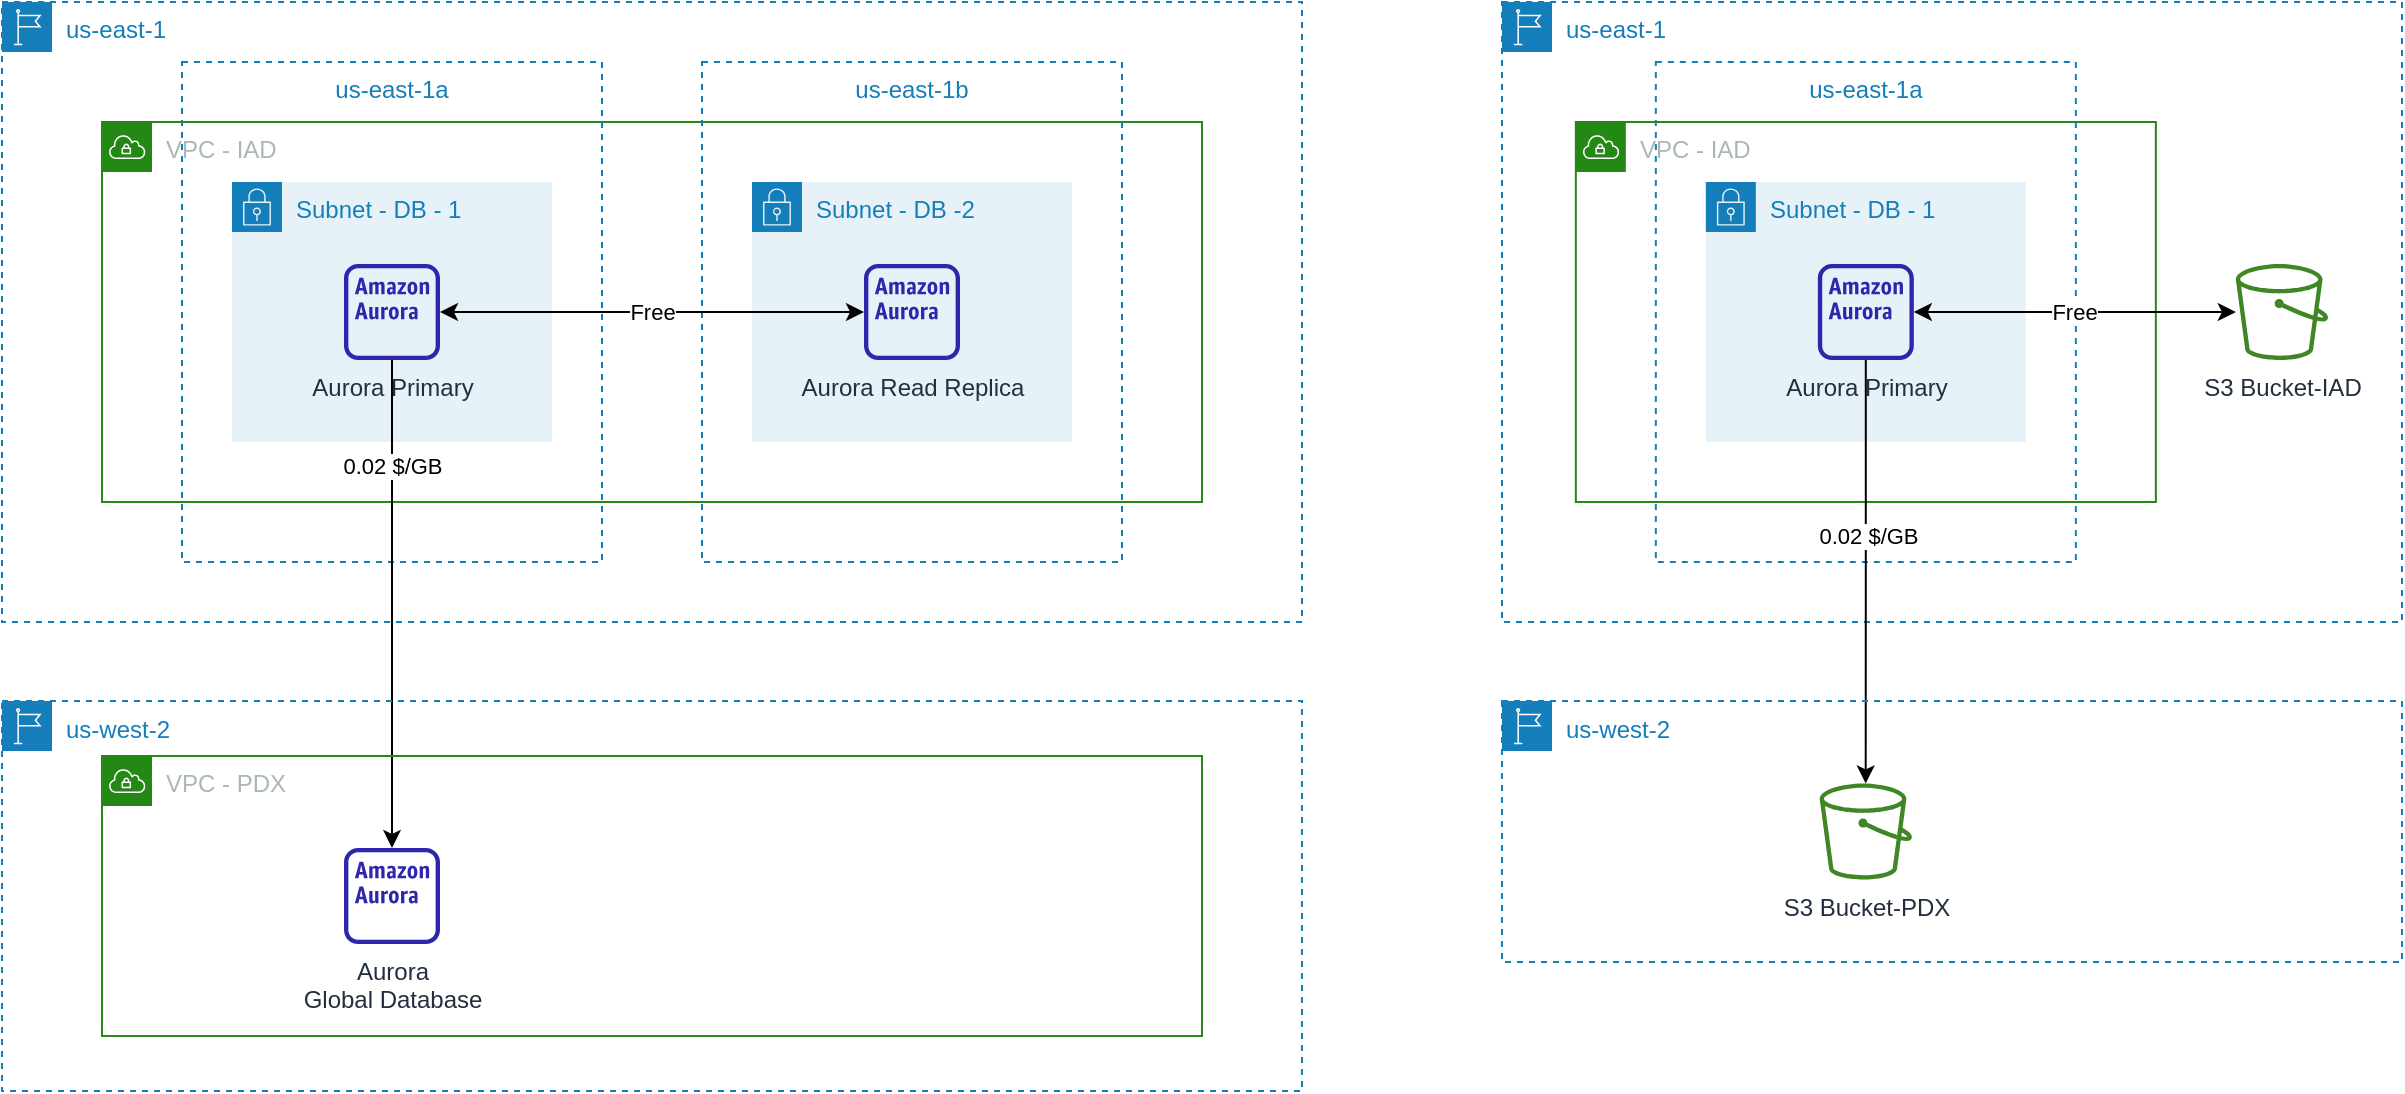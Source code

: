 <mxfile version="16.5.1" type="device"><diagram id="QoN2hhFwD8-C7FLdc7kp" name="第 1 页"><mxGraphModel dx="946" dy="680" grid="1" gridSize="10" guides="1" tooltips="1" connect="1" arrows="1" fold="1" page="1" pageScale="1" pageWidth="1169" pageHeight="827" math="0" shadow="0"><root><mxCell id="0"/><mxCell id="1" parent="0"/><mxCell id="GfthKTDdZZvxudR4uSeC-2" value="VPC - IAD" style="points=[[0,0],[0.25,0],[0.5,0],[0.75,0],[1,0],[1,0.25],[1,0.5],[1,0.75],[1,1],[0.75,1],[0.5,1],[0.25,1],[0,1],[0,0.75],[0,0.5],[0,0.25]];outlineConnect=0;gradientColor=none;html=1;whiteSpace=wrap;fontSize=12;fontStyle=0;container=1;pointerEvents=0;collapsible=0;recursiveResize=0;shape=mxgraph.aws4.group;grIcon=mxgraph.aws4.group_vpc;strokeColor=#248814;fillColor=none;verticalAlign=top;align=left;spacingLeft=30;fontColor=#AAB7B8;dashed=0;" parent="1" vertex="1"><mxGeometry x="120" y="170" width="550" height="190" as="geometry"/></mxCell><mxCell id="GfthKTDdZZvxudR4uSeC-3" value="us-east-1" style="points=[[0,0],[0.25,0],[0.5,0],[0.75,0],[1,0],[1,0.25],[1,0.5],[1,0.75],[1,1],[0.75,1],[0.5,1],[0.25,1],[0,1],[0,0.75],[0,0.5],[0,0.25]];outlineConnect=0;gradientColor=none;html=1;whiteSpace=wrap;fontSize=12;fontStyle=0;container=0;pointerEvents=0;collapsible=0;recursiveResize=0;shape=mxgraph.aws4.group;grIcon=mxgraph.aws4.group_region;strokeColor=#147EBA;fillColor=none;verticalAlign=top;align=left;spacingLeft=30;fontColor=#147EBA;dashed=1;" parent="1" vertex="1"><mxGeometry x="70" y="110" width="650" height="310" as="geometry"/></mxCell><mxCell id="GfthKTDdZZvxudR4uSeC-4" value="us-east-1b" style="fillColor=none;strokeColor=#147EBA;dashed=1;verticalAlign=top;fontStyle=0;fontColor=#147EBA;" parent="1" vertex="1"><mxGeometry x="420" y="140" width="210" height="250" as="geometry"/></mxCell><mxCell id="GfthKTDdZZvxudR4uSeC-5" value="Subnet - DB -2" style="points=[[0,0],[0.25,0],[0.5,0],[0.75,0],[1,0],[1,0.25],[1,0.5],[1,0.75],[1,1],[0.75,1],[0.5,1],[0.25,1],[0,1],[0,0.75],[0,0.5],[0,0.25]];outlineConnect=0;gradientColor=none;html=1;whiteSpace=wrap;fontSize=12;fontStyle=0;container=0;pointerEvents=0;collapsible=0;recursiveResize=0;shape=mxgraph.aws4.group;grIcon=mxgraph.aws4.group_security_group;grStroke=0;strokeColor=#147EBA;fillColor=#E6F2F8;verticalAlign=top;align=left;spacingLeft=30;fontColor=#147EBA;dashed=0;" parent="1" vertex="1"><mxGeometry x="445" y="200" width="160" height="130" as="geometry"/></mxCell><mxCell id="GfthKTDdZZvxudR4uSeC-6" value="us-east-1a" style="fillColor=none;strokeColor=#147EBA;dashed=1;verticalAlign=top;fontStyle=0;fontColor=#147EBA;" parent="1" vertex="1"><mxGeometry x="160" y="140" width="210" height="250" as="geometry"/></mxCell><mxCell id="GfthKTDdZZvxudR4uSeC-7" value="Subnet - DB - 1" style="points=[[0,0],[0.25,0],[0.5,0],[0.75,0],[1,0],[1,0.25],[1,0.5],[1,0.75],[1,1],[0.75,1],[0.5,1],[0.25,1],[0,1],[0,0.75],[0,0.5],[0,0.25]];outlineConnect=0;gradientColor=none;html=1;whiteSpace=wrap;fontSize=12;fontStyle=0;container=0;pointerEvents=0;collapsible=0;recursiveResize=0;shape=mxgraph.aws4.group;grIcon=mxgraph.aws4.group_security_group;grStroke=0;strokeColor=#147EBA;fillColor=#E6F2F8;verticalAlign=top;align=left;spacingLeft=30;fontColor=#147EBA;dashed=0;" parent="1" vertex="1"><mxGeometry x="185" y="200" width="160" height="130" as="geometry"/></mxCell><mxCell id="GfthKTDdZZvxudR4uSeC-8" value="Free" style="edgeStyle=orthogonalEdgeStyle;rounded=0;orthogonalLoop=1;jettySize=auto;html=1;endArrow=classic;endFill=1;startArrow=classic;startFill=1;" parent="1" edge="1"><mxGeometry relative="1" as="geometry"><mxPoint x="289" y="265" as="sourcePoint"/><mxPoint x="501" y="265" as="targetPoint"/></mxGeometry></mxCell><mxCell id="GfthKTDdZZvxudR4uSeC-31" style="edgeStyle=orthogonalEdgeStyle;rounded=0;orthogonalLoop=1;jettySize=auto;html=1;startArrow=none;startFill=0;endArrow=classic;endFill=1;" parent="1" source="GfthKTDdZZvxudR4uSeC-26" target="GfthKTDdZZvxudR4uSeC-30" edge="1"><mxGeometry relative="1" as="geometry"/></mxCell><mxCell id="GfthKTDdZZvxudR4uSeC-32" value="0.02 $/GB" style="edgeLabel;html=1;align=center;verticalAlign=middle;resizable=0;points=[];" parent="GfthKTDdZZvxudR4uSeC-31" vertex="1" connectable="0"><mxGeometry x="-0.596" relative="1" as="geometry"><mxPoint y="3" as="offset"/></mxGeometry></mxCell><mxCell id="GfthKTDdZZvxudR4uSeC-26" value="Aurora Primary" style="sketch=0;outlineConnect=0;fontColor=#232F3E;gradientColor=none;fillColor=#2E27AD;strokeColor=none;dashed=0;verticalLabelPosition=bottom;verticalAlign=top;align=center;html=1;fontSize=12;fontStyle=0;aspect=fixed;pointerEvents=1;shape=mxgraph.aws4.aurora_instance_alt;" parent="1" vertex="1"><mxGeometry x="241" y="241" width="48" height="48" as="geometry"/></mxCell><mxCell id="GfthKTDdZZvxudR4uSeC-27" value="Aurora Read Replica" style="sketch=0;outlineConnect=0;fontColor=#232F3E;gradientColor=none;fillColor=#2E27AD;strokeColor=none;dashed=0;verticalLabelPosition=bottom;verticalAlign=top;align=center;html=1;fontSize=12;fontStyle=0;aspect=fixed;pointerEvents=1;shape=mxgraph.aws4.aurora_instance_alt;" parent="1" vertex="1"><mxGeometry x="501" y="241" width="48" height="48" as="geometry"/></mxCell><mxCell id="GfthKTDdZZvxudR4uSeC-28" value="us-west-2" style="points=[[0,0],[0.25,0],[0.5,0],[0.75,0],[1,0],[1,0.25],[1,0.5],[1,0.75],[1,1],[0.75,1],[0.5,1],[0.25,1],[0,1],[0,0.75],[0,0.5],[0,0.25]];outlineConnect=0;gradientColor=none;html=1;whiteSpace=wrap;fontSize=12;fontStyle=0;container=0;pointerEvents=0;collapsible=0;recursiveResize=0;shape=mxgraph.aws4.group;grIcon=mxgraph.aws4.group_region;strokeColor=#147EBA;fillColor=none;verticalAlign=top;align=left;spacingLeft=30;fontColor=#147EBA;dashed=1;" parent="1" vertex="1"><mxGeometry x="70" y="459.5" width="650" height="195" as="geometry"/></mxCell><mxCell id="GfthKTDdZZvxudR4uSeC-29" value="VPC - PDX" style="points=[[0,0],[0.25,0],[0.5,0],[0.75,0],[1,0],[1,0.25],[1,0.5],[1,0.75],[1,1],[0.75,1],[0.5,1],[0.25,1],[0,1],[0,0.75],[0,0.5],[0,0.25]];outlineConnect=0;gradientColor=none;html=1;whiteSpace=wrap;fontSize=12;fontStyle=0;container=0;pointerEvents=0;collapsible=0;recursiveResize=0;shape=mxgraph.aws4.group;grIcon=mxgraph.aws4.group_vpc;strokeColor=#248814;fillColor=none;verticalAlign=top;align=left;spacingLeft=30;fontColor=#AAB7B8;dashed=0;" parent="1" vertex="1"><mxGeometry x="120" y="487" width="550" height="140" as="geometry"/></mxCell><mxCell id="GfthKTDdZZvxudR4uSeC-30" value="Aurora&lt;br&gt;Global Database" style="sketch=0;outlineConnect=0;fontColor=#232F3E;gradientColor=none;fillColor=#2E27AD;strokeColor=none;dashed=0;verticalLabelPosition=bottom;verticalAlign=top;align=center;html=1;fontSize=12;fontStyle=0;aspect=fixed;pointerEvents=1;shape=mxgraph.aws4.aurora_instance_alt;" parent="1" vertex="1"><mxGeometry x="241" y="533" width="48" height="48" as="geometry"/></mxCell><mxCell id="RumOWl0xCBtrQCjFbsYw-1" value="VPC - IAD" style="points=[[0,0],[0.25,0],[0.5,0],[0.75,0],[1,0],[1,0.25],[1,0.5],[1,0.75],[1,1],[0.75,1],[0.5,1],[0.25,1],[0,1],[0,0.75],[0,0.5],[0,0.25]];outlineConnect=0;gradientColor=none;html=1;whiteSpace=wrap;fontSize=12;fontStyle=0;container=1;pointerEvents=0;collapsible=0;recursiveResize=0;shape=mxgraph.aws4.group;grIcon=mxgraph.aws4.group_vpc;strokeColor=#248814;fillColor=none;verticalAlign=top;align=left;spacingLeft=30;fontColor=#AAB7B8;dashed=0;" vertex="1" parent="1"><mxGeometry x="856.92" y="170" width="290" height="190" as="geometry"/></mxCell><mxCell id="RumOWl0xCBtrQCjFbsYw-2" value="us-east-1" style="points=[[0,0],[0.25,0],[0.5,0],[0.75,0],[1,0],[1,0.25],[1,0.5],[1,0.75],[1,1],[0.75,1],[0.5,1],[0.25,1],[0,1],[0,0.75],[0,0.5],[0,0.25]];outlineConnect=0;gradientColor=none;html=1;whiteSpace=wrap;fontSize=12;fontStyle=0;container=0;pointerEvents=0;collapsible=0;recursiveResize=0;shape=mxgraph.aws4.group;grIcon=mxgraph.aws4.group_region;strokeColor=#147EBA;fillColor=none;verticalAlign=top;align=left;spacingLeft=30;fontColor=#147EBA;dashed=1;" vertex="1" parent="1"><mxGeometry x="820" y="110" width="450" height="310" as="geometry"/></mxCell><mxCell id="RumOWl0xCBtrQCjFbsYw-3" value="us-east-1a" style="fillColor=none;strokeColor=#147EBA;dashed=1;verticalAlign=top;fontStyle=0;fontColor=#147EBA;" vertex="1" parent="1"><mxGeometry x="896.92" y="140" width="210" height="250" as="geometry"/></mxCell><mxCell id="RumOWl0xCBtrQCjFbsYw-4" value="Subnet - DB - 1" style="points=[[0,0],[0.25,0],[0.5,0],[0.75,0],[1,0],[1,0.25],[1,0.5],[1,0.75],[1,1],[0.75,1],[0.5,1],[0.25,1],[0,1],[0,0.75],[0,0.5],[0,0.25]];outlineConnect=0;gradientColor=none;html=1;whiteSpace=wrap;fontSize=12;fontStyle=0;container=0;pointerEvents=0;collapsible=0;recursiveResize=0;shape=mxgraph.aws4.group;grIcon=mxgraph.aws4.group_security_group;grStroke=0;strokeColor=#147EBA;fillColor=#E6F2F8;verticalAlign=top;align=left;spacingLeft=30;fontColor=#147EBA;dashed=0;" vertex="1" parent="1"><mxGeometry x="921.92" y="200" width="160" height="130" as="geometry"/></mxCell><mxCell id="RumOWl0xCBtrQCjFbsYw-5" value="Free" style="edgeStyle=orthogonalEdgeStyle;rounded=0;orthogonalLoop=1;jettySize=auto;html=1;startArrow=classic;startFill=1;endArrow=classic;endFill=1;" edge="1" parent="1" source="RumOWl0xCBtrQCjFbsYw-8" target="RumOWl0xCBtrQCjFbsYw-10"><mxGeometry relative="1" as="geometry"/></mxCell><mxCell id="RumOWl0xCBtrQCjFbsYw-6" style="edgeStyle=orthogonalEdgeStyle;rounded=0;orthogonalLoop=1;jettySize=auto;html=1;startArrow=none;startFill=0;endArrow=classic;endFill=1;" edge="1" parent="1" source="RumOWl0xCBtrQCjFbsYw-8" target="RumOWl0xCBtrQCjFbsYw-11"><mxGeometry relative="1" as="geometry"/></mxCell><mxCell id="RumOWl0xCBtrQCjFbsYw-7" value="0.02 $/GB" style="edgeLabel;html=1;align=center;verticalAlign=middle;resizable=0;points=[];" vertex="1" connectable="0" parent="RumOWl0xCBtrQCjFbsYw-6"><mxGeometry x="-0.169" y="1" relative="1" as="geometry"><mxPoint as="offset"/></mxGeometry></mxCell><mxCell id="RumOWl0xCBtrQCjFbsYw-8" value="Aurora Primary" style="sketch=0;outlineConnect=0;fontColor=#232F3E;gradientColor=none;fillColor=#2E27AD;strokeColor=none;dashed=0;verticalLabelPosition=bottom;verticalAlign=top;align=center;html=1;fontSize=12;fontStyle=0;aspect=fixed;pointerEvents=1;shape=mxgraph.aws4.aurora_instance_alt;" vertex="1" parent="1"><mxGeometry x="977.92" y="241" width="48" height="48" as="geometry"/></mxCell><mxCell id="RumOWl0xCBtrQCjFbsYw-9" value="us-west-2" style="points=[[0,0],[0.25,0],[0.5,0],[0.75,0],[1,0],[1,0.25],[1,0.5],[1,0.75],[1,1],[0.75,1],[0.5,1],[0.25,1],[0,1],[0,0.75],[0,0.5],[0,0.25]];outlineConnect=0;gradientColor=none;html=1;whiteSpace=wrap;fontSize=12;fontStyle=0;container=0;pointerEvents=0;collapsible=0;recursiveResize=0;shape=mxgraph.aws4.group;grIcon=mxgraph.aws4.group_region;strokeColor=#147EBA;fillColor=none;verticalAlign=top;align=left;spacingLeft=30;fontColor=#147EBA;dashed=1;" vertex="1" parent="1"><mxGeometry x="820" y="459.5" width="450" height="130.5" as="geometry"/></mxCell><mxCell id="RumOWl0xCBtrQCjFbsYw-10" value="S3 Bucket-IAD" style="sketch=0;outlineConnect=0;fontColor=#232F3E;gradientColor=none;fillColor=#3F8624;strokeColor=none;dashed=0;verticalLabelPosition=bottom;verticalAlign=top;align=center;html=1;fontSize=12;fontStyle=0;aspect=fixed;pointerEvents=1;shape=mxgraph.aws4.bucket;" vertex="1" parent="1"><mxGeometry x="1186.92" y="241" width="46.15" height="48" as="geometry"/></mxCell><mxCell id="RumOWl0xCBtrQCjFbsYw-11" value="S3 Bucket-PDX" style="sketch=0;outlineConnect=0;fontColor=#232F3E;gradientColor=none;fillColor=#3F8624;strokeColor=none;dashed=0;verticalLabelPosition=bottom;verticalAlign=top;align=center;html=1;fontSize=12;fontStyle=0;aspect=fixed;pointerEvents=1;shape=mxgraph.aws4.bucket;" vertex="1" parent="1"><mxGeometry x="978.84" y="500.75" width="46.15" height="48" as="geometry"/></mxCell></root></mxGraphModel></diagram></mxfile>